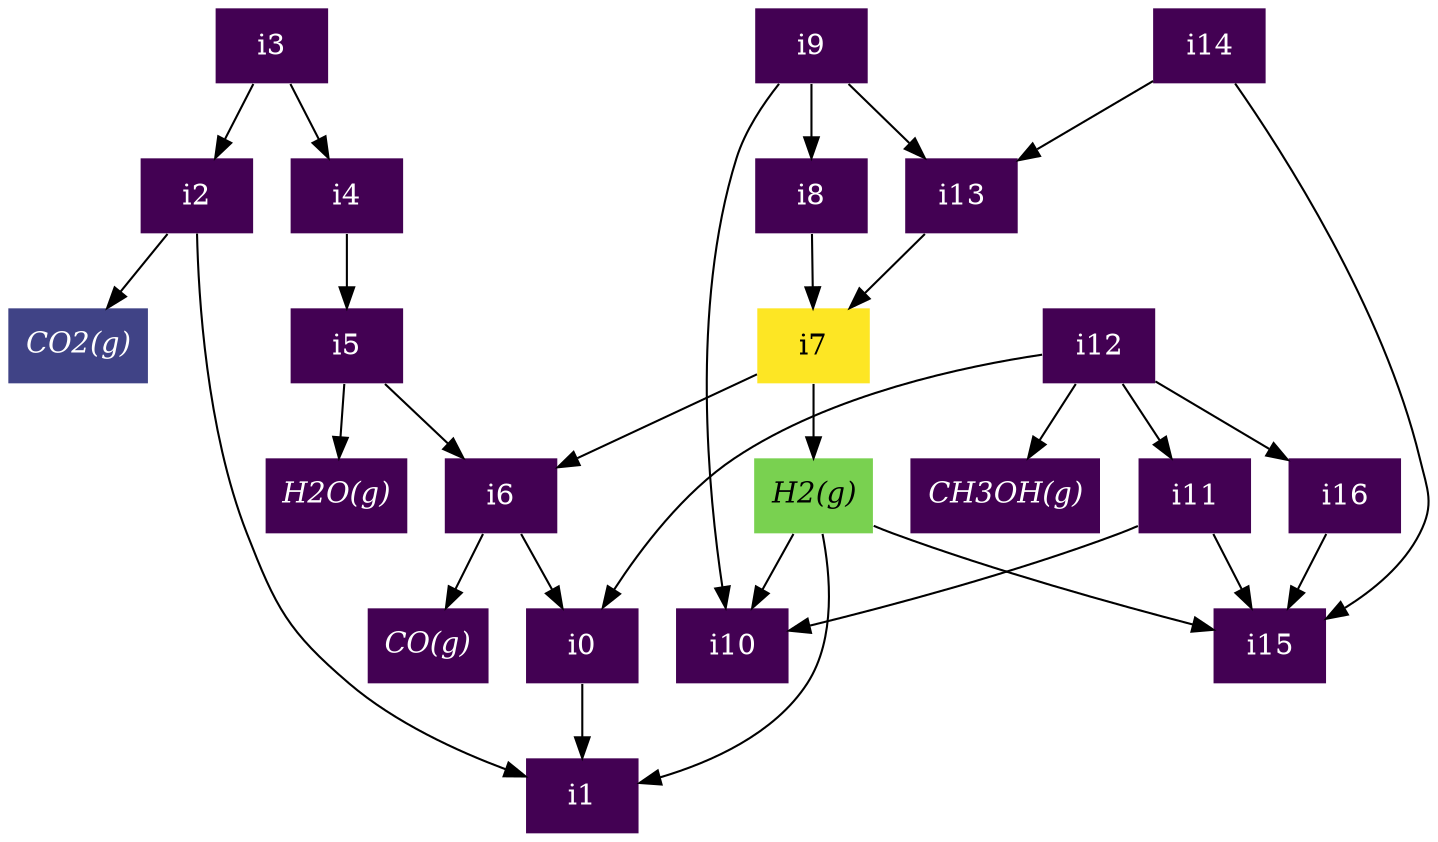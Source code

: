 strict digraph {

    graph [
        rankdir=TB,
        ranksep=0.5,
        nodesep=0.25
    ];
    
    node [
        shape=plaintext,
        style=filled
    ];
    
    edge [
        weight=2.
    ];


    "i0" [
        label=<
        <TABLE BORDER="0" CELLBORDER="0" CELLSPACING="0" CELLPADDING="0">
          <TR>
            <TD><FONT COLOR="#ffffff">i0</FONT></TD>
          </TR>
        </TABLE>
        >
        ,
        fillcolor="#430153"
    ];
    
    "i1" [
        label=<
        <TABLE BORDER="0" CELLBORDER="0" CELLSPACING="0" CELLPADDING="0">
          <TR>
            <TD><FONT COLOR="#ffffff">i1</FONT></TD>
          </TR>
        </TABLE>
        >
        ,
        fillcolor="#430153"
    ];
    
    "i2" [
        label=<
        <TABLE BORDER="0" CELLBORDER="0" CELLSPACING="0" CELLPADDING="0">
          <TR>
            <TD><FONT COLOR="#ffffff">i2</FONT></TD>
          </TR>
        </TABLE>
        >
        ,
        fillcolor="#430153"
    ];
    
    "i3" [
        label=<
        <TABLE BORDER="0" CELLBORDER="0" CELLSPACING="0" CELLPADDING="0">
          <TR>
            <TD><FONT COLOR="#ffffff">i3</FONT></TD>
          </TR>
        </TABLE>
        >
        ,
        fillcolor="#430153"
    ];
    
    "i4" [
        label=<
        <TABLE BORDER="0" CELLBORDER="0" CELLSPACING="0" CELLPADDING="0">
          <TR>
            <TD><FONT COLOR="#ffffff">i4</FONT></TD>
          </TR>
        </TABLE>
        >
        ,
        fillcolor="#430153"
    ];
    
    "i5" [
        label=<
        <TABLE BORDER="0" CELLBORDER="0" CELLSPACING="0" CELLPADDING="0">
          <TR>
            <TD><FONT COLOR="#ffffff">i5</FONT></TD>
          </TR>
        </TABLE>
        >
        ,
        fillcolor="#430153"
    ];
    
    "i6" [
        label=<
        <TABLE BORDER="0" CELLBORDER="0" CELLSPACING="0" CELLPADDING="0">
          <TR>
            <TD><FONT COLOR="#ffffff">i6</FONT></TD>
          </TR>
        </TABLE>
        >
        ,
        fillcolor="#430153"
    ];
    
    "i7" [
        label=<
        <TABLE BORDER="0" CELLBORDER="0" CELLSPACING="0" CELLPADDING="0">
          <TR>
            <TD><FONT COLOR="#000000">i7</FONT></TD>
          </TR>
        </TABLE>
        >
        ,
        fillcolor="#fde624"
    ];
    
    "i8" [
        label=<
        <TABLE BORDER="0" CELLBORDER="0" CELLSPACING="0" CELLPADDING="0">
          <TR>
            <TD><FONT COLOR="#ffffff">i8</FONT></TD>
          </TR>
        </TABLE>
        >
        ,
        fillcolor="#430153"
    ];
    
    "i9" [
        label=<
        <TABLE BORDER="0" CELLBORDER="0" CELLSPACING="0" CELLPADDING="0">
          <TR>
            <TD><FONT COLOR="#ffffff">i9</FONT></TD>
          </TR>
        </TABLE>
        >
        ,
        fillcolor="#430153"
    ];
    
    "i10" [
        label=<
        <TABLE BORDER="0" CELLBORDER="0" CELLSPACING="0" CELLPADDING="0">
          <TR>
            <TD><FONT COLOR="#ffffff">i10</FONT></TD>
          </TR>
        </TABLE>
        >
        ,
        fillcolor="#430153"
    ];
    
    "i11" [
        label=<
        <TABLE BORDER="0" CELLBORDER="0" CELLSPACING="0" CELLPADDING="0">
          <TR>
            <TD><FONT COLOR="#ffffff">i11</FONT></TD>
          </TR>
        </TABLE>
        >
        ,
        fillcolor="#430153"
    ];
    
    "i12" [
        label=<
        <TABLE BORDER="0" CELLBORDER="0" CELLSPACING="0" CELLPADDING="0">
          <TR>
            <TD><FONT COLOR="#ffffff">i12</FONT></TD>
          </TR>
        </TABLE>
        >
        ,
        fillcolor="#430153"
    ];
    
    "i13" [
        label=<
        <TABLE BORDER="0" CELLBORDER="0" CELLSPACING="0" CELLPADDING="0">
          <TR>
            <TD><FONT COLOR="#ffffff">i13</FONT></TD>
          </TR>
        </TABLE>
        >
        ,
        fillcolor="#430153"
    ];
    
    "i14" [
        label=<
        <TABLE BORDER="0" CELLBORDER="0" CELLSPACING="0" CELLPADDING="0">
          <TR>
            <TD><FONT COLOR="#ffffff">i14</FONT></TD>
          </TR>
        </TABLE>
        >
        ,
        fillcolor="#430153"
    ];
    
    "i15" [
        label=<
        <TABLE BORDER="0" CELLBORDER="0" CELLSPACING="0" CELLPADDING="0">
          <TR>
            <TD><FONT COLOR="#ffffff">i15</FONT></TD>
          </TR>
        </TABLE>
        >
        ,
        fillcolor="#430153"
    ];
    
    "i16" [
        label=<
        <TABLE BORDER="0" CELLBORDER="0" CELLSPACING="0" CELLPADDING="0">
          <TR>
            <TD><FONT COLOR="#ffffff">i16</FONT></TD>
          </TR>
        </TABLE>
        >
        ,
        fillcolor="#430153"
    ];
    
    "H2(g)" [
        label=<
        <TABLE BORDER="0" CELLBORDER="0" CELLSPACING="0" CELLPADDING="0">
          <TR>
            <TD><FONT COLOR="#000000"><i>H2(g)</i></FONT></TD>
          </TR>
        </TABLE>
        >
        ,
        fillcolor="#79d150"
    ];
    
    "CO2(g)" [
        label=<
        <TABLE BORDER="0" CELLBORDER="0" CELLSPACING="0" CELLPADDING="0">
          <TR>
            <TD><FONT COLOR="#ffffff"><i>CO2(g)</i></FONT></TD>
          </TR>
        </TABLE>
        >
        ,
        fillcolor="#404386"
    ];
    
    "CO(g)" [
        label=<
        <TABLE BORDER="0" CELLBORDER="0" CELLSPACING="0" CELLPADDING="0">
          <TR>
            <TD><FONT COLOR="#ffffff"><i>CO(g)</i></FONT></TD>
          </TR>
        </TABLE>
        >
        ,
        fillcolor="#430153"
    ];
    
    "H2O(g)" [
        label=<
        <TABLE BORDER="0" CELLBORDER="0" CELLSPACING="0" CELLPADDING="0">
          <TR>
            <TD><FONT COLOR="#ffffff"><i>H2O(g)</i></FONT></TD>
          </TR>
        </TABLE>
        >
        ,
        fillcolor="#430153"
    ];
    
    "CH3OH(g)" [
        label=<
        <TABLE BORDER="0" CELLBORDER="0" CELLSPACING="0" CELLPADDING="0">
          <TR>
            <TD><FONT COLOR="#ffffff"><i>CH3OH(g)</i></FONT></TD>
          </TR>
        </TABLE>
        >
        ,
        fillcolor="#430153"
    ];


    "H2(g)" -> "i1"[
        penwidth=1.0
    ];
    
    "i0" -> "i1"[
        penwidth=1.0
    ];
    
    "i2" -> "CO2(g)"[
        penwidth=1.0
    ];
    
    "i2" -> "i1"[
        penwidth=1.0
    ];
    
    "i3" -> "i2"[
        penwidth=1.0
    ];
    
    "i3" -> "i4"[
        penwidth=1.0
    ];
    
    "i4" -> "i5"[
        penwidth=1.0
    ];
    
    "i5" -> "i6"[
        penwidth=1.0
    ];
    
    "i5" -> "H2O(g)"[
        penwidth=1.0
    ];
    
    "i6" -> "CO(g)"[
        penwidth=1.0
    ];
    
    "i6" -> "i0"[
        penwidth=1.0
    ];
    
    "i7" -> "i6"[
        penwidth=1.0
    ];
    
    "i7" -> "H2(g)"[
        penwidth=1.0
    ];
    
    "i8" -> "i7"[
        penwidth=1.0
    ];
    
    "i9" -> "i8"[
        penwidth=1.0
    ];
    
    "i9" -> "i10"[
        penwidth=1.0
    ];
    
    "H2(g)" -> "i10"[
        penwidth=1.0
    ];
    
    "i11" -> "i10"[
        penwidth=1.0
    ];
    
    "i12" -> "i11"[
        penwidth=1.0
    ];
    
    "i12" -> "CH3OH(g)"[
        penwidth=1.0
    ];
    
    "i12" -> "i0"[
        penwidth=1.0
    ];
    
    "i13" -> "i7"[
        penwidth=1.0
    ];
    
    "i9" -> "i13"[
        penwidth=1.0
    ];
    
    "i14" -> "i13"[
        penwidth=1.0
    ];
    
    "H2(g)" -> "i15"[
        penwidth=1.0
    ];
    
    "i14" -> "i15"[
        penwidth=1.0
    ];
    
    "i16" -> "i15"[
        penwidth=1.0
    ];
    
    "i11" -> "i15"[
        penwidth=1.0
    ];
    
    "i12" -> "i16"[
        penwidth=1.0
    ];
}